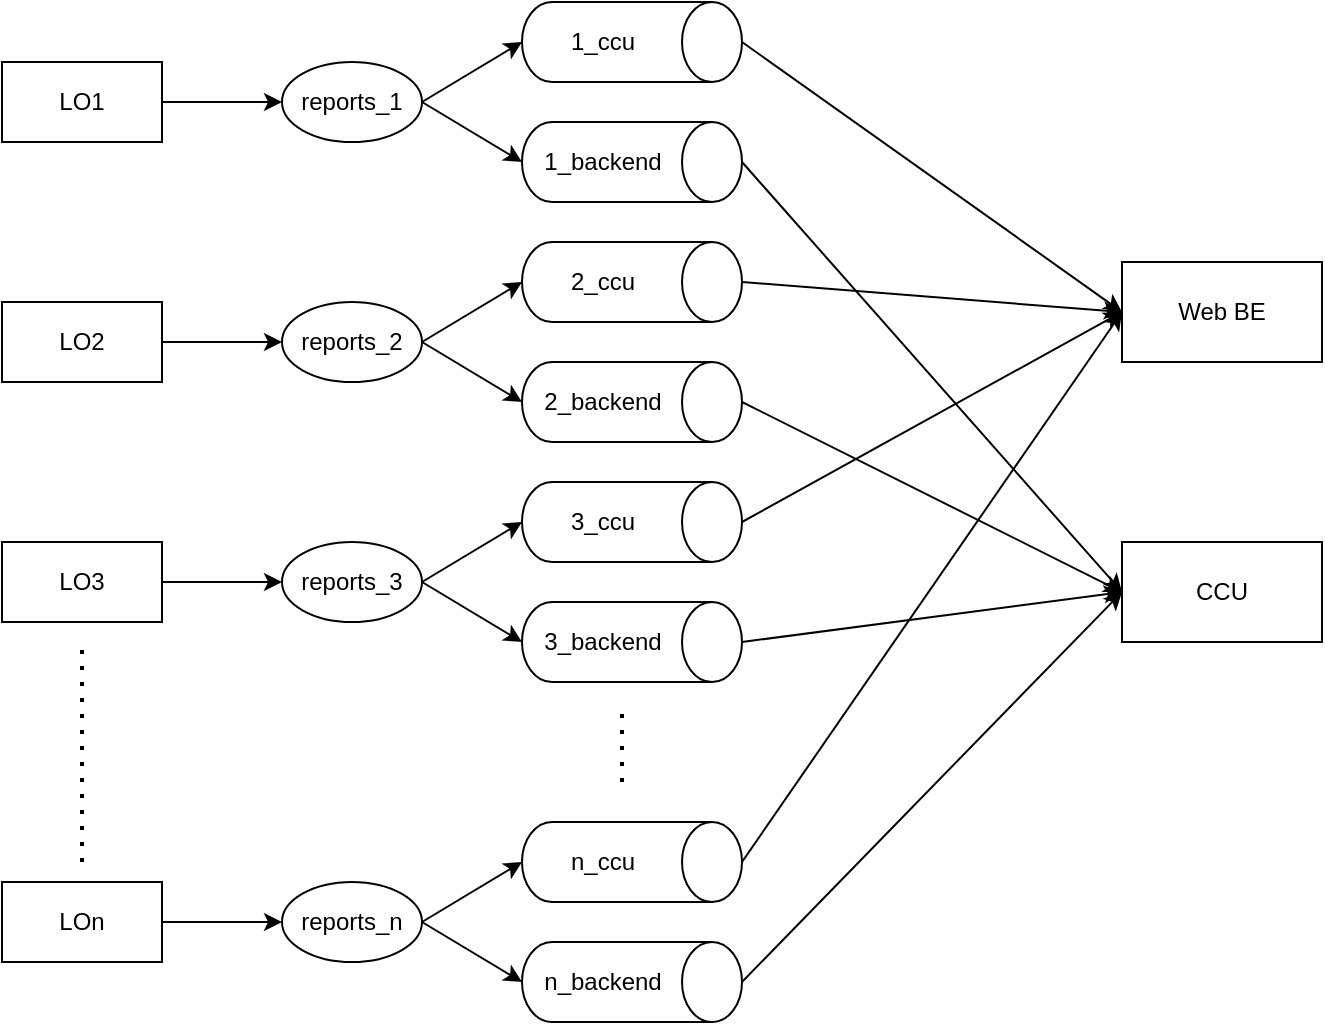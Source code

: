 <mxfile version="22.0.8" type="device">
  <diagram name="Page-1" id="IkbIfc3ZSEhyI_R9io6r">
    <mxGraphModel dx="1930" dy="938" grid="1" gridSize="10" guides="1" tooltips="1" connect="1" arrows="1" fold="1" page="1" pageScale="1" pageWidth="850" pageHeight="1100" math="0" shadow="0">
      <root>
        <mxCell id="0" />
        <mxCell id="1" parent="0" />
        <mxCell id="bWetTXV1wiz5X9XQihTL-10" style="edgeStyle=orthogonalEdgeStyle;rounded=0;orthogonalLoop=1;jettySize=auto;html=1;exitX=1;exitY=0.5;exitDx=0;exitDy=0;entryX=0;entryY=0.5;entryDx=0;entryDy=0;" edge="1" parent="1" source="bWetTXV1wiz5X9XQihTL-1" target="bWetTXV1wiz5X9XQihTL-5">
          <mxGeometry relative="1" as="geometry" />
        </mxCell>
        <mxCell id="bWetTXV1wiz5X9XQihTL-1" value="LO1" style="rounded=0;whiteSpace=wrap;html=1;" vertex="1" parent="1">
          <mxGeometry x="40" y="360" width="80" height="40" as="geometry" />
        </mxCell>
        <mxCell id="bWetTXV1wiz5X9XQihTL-11" style="edgeStyle=orthogonalEdgeStyle;rounded=0;orthogonalLoop=1;jettySize=auto;html=1;exitX=1;exitY=0.5;exitDx=0;exitDy=0;" edge="1" parent="1" source="bWetTXV1wiz5X9XQihTL-2" target="bWetTXV1wiz5X9XQihTL-6">
          <mxGeometry relative="1" as="geometry" />
        </mxCell>
        <mxCell id="bWetTXV1wiz5X9XQihTL-2" value="LO2" style="rounded=0;whiteSpace=wrap;html=1;" vertex="1" parent="1">
          <mxGeometry x="40" y="480" width="80" height="40" as="geometry" />
        </mxCell>
        <mxCell id="bWetTXV1wiz5X9XQihTL-12" style="edgeStyle=orthogonalEdgeStyle;rounded=0;orthogonalLoop=1;jettySize=auto;html=1;exitX=1;exitY=0.5;exitDx=0;exitDy=0;entryX=0;entryY=0.5;entryDx=0;entryDy=0;" edge="1" parent="1" source="bWetTXV1wiz5X9XQihTL-3" target="bWetTXV1wiz5X9XQihTL-7">
          <mxGeometry relative="1" as="geometry" />
        </mxCell>
        <mxCell id="bWetTXV1wiz5X9XQihTL-3" value="LO3" style="rounded=0;whiteSpace=wrap;html=1;" vertex="1" parent="1">
          <mxGeometry x="40" y="600" width="80" height="40" as="geometry" />
        </mxCell>
        <mxCell id="bWetTXV1wiz5X9XQihTL-13" style="edgeStyle=orthogonalEdgeStyle;rounded=0;orthogonalLoop=1;jettySize=auto;html=1;exitX=1;exitY=0.5;exitDx=0;exitDy=0;" edge="1" parent="1" source="bWetTXV1wiz5X9XQihTL-4" target="bWetTXV1wiz5X9XQihTL-8">
          <mxGeometry relative="1" as="geometry" />
        </mxCell>
        <mxCell id="bWetTXV1wiz5X9XQihTL-4" value="LOn" style="rounded=0;whiteSpace=wrap;html=1;" vertex="1" parent="1">
          <mxGeometry x="40" y="770" width="80" height="40" as="geometry" />
        </mxCell>
        <mxCell id="bWetTXV1wiz5X9XQihTL-5" value="reports_1" style="ellipse;whiteSpace=wrap;html=1;" vertex="1" parent="1">
          <mxGeometry x="180" y="360" width="70" height="40" as="geometry" />
        </mxCell>
        <mxCell id="bWetTXV1wiz5X9XQihTL-6" value="reports_2" style="ellipse;whiteSpace=wrap;html=1;" vertex="1" parent="1">
          <mxGeometry x="180" y="480" width="70" height="40" as="geometry" />
        </mxCell>
        <mxCell id="bWetTXV1wiz5X9XQihTL-7" value="reports_3" style="ellipse;whiteSpace=wrap;html=1;" vertex="1" parent="1">
          <mxGeometry x="180" y="600" width="70" height="40" as="geometry" />
        </mxCell>
        <mxCell id="bWetTXV1wiz5X9XQihTL-8" value="reports_n" style="ellipse;whiteSpace=wrap;html=1;" vertex="1" parent="1">
          <mxGeometry x="180" y="770" width="70" height="40" as="geometry" />
        </mxCell>
        <mxCell id="bWetTXV1wiz5X9XQihTL-32" style="edgeStyle=none;rounded=0;orthogonalLoop=1;jettySize=auto;html=1;exitX=0.5;exitY=0;exitDx=0;exitDy=0;exitPerimeter=0;entryX=0;entryY=0.5;entryDx=0;entryDy=0;" edge="1" parent="1" source="bWetTXV1wiz5X9XQihTL-14" target="bWetTXV1wiz5X9XQihTL-30">
          <mxGeometry relative="1" as="geometry" />
        </mxCell>
        <mxCell id="bWetTXV1wiz5X9XQihTL-14" value="" style="shape=cylinder3;whiteSpace=wrap;html=1;boundedLbl=1;backgroundOutline=1;size=15;rotation=90;" vertex="1" parent="1">
          <mxGeometry x="335" y="295" width="40" height="110" as="geometry" />
        </mxCell>
        <mxCell id="bWetTXV1wiz5X9XQihTL-31" style="edgeStyle=none;rounded=0;orthogonalLoop=1;jettySize=auto;html=1;exitX=0.5;exitY=0;exitDx=0;exitDy=0;exitPerimeter=0;entryX=0;entryY=0.5;entryDx=0;entryDy=0;" edge="1" parent="1" source="bWetTXV1wiz5X9XQihTL-15" target="bWetTXV1wiz5X9XQihTL-25">
          <mxGeometry relative="1" as="geometry" />
        </mxCell>
        <mxCell id="bWetTXV1wiz5X9XQihTL-15" value="" style="shape=cylinder3;whiteSpace=wrap;html=1;boundedLbl=1;backgroundOutline=1;size=15;rotation=90;" vertex="1" parent="1">
          <mxGeometry x="335" y="355" width="40" height="110" as="geometry" />
        </mxCell>
        <mxCell id="bWetTXV1wiz5X9XQihTL-33" style="edgeStyle=none;rounded=0;orthogonalLoop=1;jettySize=auto;html=1;exitX=0.5;exitY=0;exitDx=0;exitDy=0;exitPerimeter=0;entryX=0;entryY=0.5;entryDx=0;entryDy=0;" edge="1" parent="1" source="bWetTXV1wiz5X9XQihTL-16" target="bWetTXV1wiz5X9XQihTL-30">
          <mxGeometry relative="1" as="geometry" />
        </mxCell>
        <mxCell id="bWetTXV1wiz5X9XQihTL-16" value="" style="shape=cylinder3;whiteSpace=wrap;html=1;boundedLbl=1;backgroundOutline=1;size=15;rotation=90;" vertex="1" parent="1">
          <mxGeometry x="335" y="415" width="40" height="110" as="geometry" />
        </mxCell>
        <mxCell id="bWetTXV1wiz5X9XQihTL-34" style="edgeStyle=none;rounded=0;orthogonalLoop=1;jettySize=auto;html=1;exitX=0.5;exitY=0;exitDx=0;exitDy=0;exitPerimeter=0;entryX=0;entryY=0.5;entryDx=0;entryDy=0;" edge="1" parent="1" source="bWetTXV1wiz5X9XQihTL-17" target="bWetTXV1wiz5X9XQihTL-25">
          <mxGeometry relative="1" as="geometry" />
        </mxCell>
        <mxCell id="bWetTXV1wiz5X9XQihTL-17" value="" style="shape=cylinder3;whiteSpace=wrap;html=1;boundedLbl=1;backgroundOutline=1;size=15;rotation=90;" vertex="1" parent="1">
          <mxGeometry x="335" y="475" width="40" height="110" as="geometry" />
        </mxCell>
        <mxCell id="bWetTXV1wiz5X9XQihTL-35" style="edgeStyle=none;rounded=0;orthogonalLoop=1;jettySize=auto;html=1;exitX=0.5;exitY=0;exitDx=0;exitDy=0;exitPerimeter=0;entryX=0;entryY=0.5;entryDx=0;entryDy=0;" edge="1" parent="1" source="bWetTXV1wiz5X9XQihTL-18" target="bWetTXV1wiz5X9XQihTL-30">
          <mxGeometry relative="1" as="geometry" />
        </mxCell>
        <mxCell id="bWetTXV1wiz5X9XQihTL-18" value="" style="shape=cylinder3;whiteSpace=wrap;html=1;boundedLbl=1;backgroundOutline=1;size=15;rotation=90;" vertex="1" parent="1">
          <mxGeometry x="335" y="535" width="40" height="110" as="geometry" />
        </mxCell>
        <mxCell id="bWetTXV1wiz5X9XQihTL-36" style="edgeStyle=none;rounded=0;orthogonalLoop=1;jettySize=auto;html=1;exitX=0.5;exitY=0;exitDx=0;exitDy=0;exitPerimeter=0;entryX=0;entryY=0.5;entryDx=0;entryDy=0;" edge="1" parent="1" source="bWetTXV1wiz5X9XQihTL-19" target="bWetTXV1wiz5X9XQihTL-25">
          <mxGeometry relative="1" as="geometry" />
        </mxCell>
        <mxCell id="bWetTXV1wiz5X9XQihTL-19" value="" style="shape=cylinder3;whiteSpace=wrap;html=1;boundedLbl=1;backgroundOutline=1;size=15;rotation=90;" vertex="1" parent="1">
          <mxGeometry x="335" y="595" width="40" height="110" as="geometry" />
        </mxCell>
        <mxCell id="bWetTXV1wiz5X9XQihTL-37" style="edgeStyle=none;rounded=0;orthogonalLoop=1;jettySize=auto;html=1;exitX=0.5;exitY=0;exitDx=0;exitDy=0;exitPerimeter=0;entryX=0;entryY=0.5;entryDx=0;entryDy=0;" edge="1" parent="1" source="bWetTXV1wiz5X9XQihTL-20" target="bWetTXV1wiz5X9XQihTL-30">
          <mxGeometry relative="1" as="geometry" />
        </mxCell>
        <mxCell id="bWetTXV1wiz5X9XQihTL-20" value="" style="shape=cylinder3;whiteSpace=wrap;html=1;boundedLbl=1;backgroundOutline=1;size=15;rotation=90;" vertex="1" parent="1">
          <mxGeometry x="335" y="705" width="40" height="110" as="geometry" />
        </mxCell>
        <mxCell id="bWetTXV1wiz5X9XQihTL-38" style="edgeStyle=none;rounded=0;orthogonalLoop=1;jettySize=auto;html=1;exitX=0.5;exitY=0;exitDx=0;exitDy=0;exitPerimeter=0;entryX=0;entryY=0.5;entryDx=0;entryDy=0;" edge="1" parent="1" source="bWetTXV1wiz5X9XQihTL-21" target="bWetTXV1wiz5X9XQihTL-25">
          <mxGeometry relative="1" as="geometry" />
        </mxCell>
        <mxCell id="bWetTXV1wiz5X9XQihTL-21" value="" style="shape=cylinder3;whiteSpace=wrap;html=1;boundedLbl=1;backgroundOutline=1;size=15;rotation=90;" vertex="1" parent="1">
          <mxGeometry x="335" y="765" width="40" height="110" as="geometry" />
        </mxCell>
        <mxCell id="bWetTXV1wiz5X9XQihTL-23" style="edgeStyle=none;rounded=0;orthogonalLoop=1;jettySize=auto;html=1;exitX=1;exitY=0.5;exitDx=0;exitDy=0;entryX=0.5;entryY=1;entryDx=0;entryDy=0;entryPerimeter=0;" edge="1" parent="1" source="bWetTXV1wiz5X9XQihTL-5" target="bWetTXV1wiz5X9XQihTL-14">
          <mxGeometry relative="1" as="geometry" />
        </mxCell>
        <mxCell id="bWetTXV1wiz5X9XQihTL-24" style="edgeStyle=none;rounded=0;orthogonalLoop=1;jettySize=auto;html=1;exitX=1;exitY=0.5;exitDx=0;exitDy=0;entryX=0.5;entryY=1;entryDx=0;entryDy=0;entryPerimeter=0;" edge="1" parent="1" source="bWetTXV1wiz5X9XQihTL-5" target="bWetTXV1wiz5X9XQihTL-15">
          <mxGeometry relative="1" as="geometry" />
        </mxCell>
        <mxCell id="bWetTXV1wiz5X9XQihTL-25" value="CCU" style="rounded=0;whiteSpace=wrap;html=1;" vertex="1" parent="1">
          <mxGeometry x="600" y="600" width="100" height="50" as="geometry" />
        </mxCell>
        <mxCell id="bWetTXV1wiz5X9XQihTL-30" value="Web BE" style="rounded=0;whiteSpace=wrap;html=1;" vertex="1" parent="1">
          <mxGeometry x="600" y="460" width="100" height="50" as="geometry" />
        </mxCell>
        <mxCell id="bWetTXV1wiz5X9XQihTL-39" style="edgeStyle=none;rounded=0;orthogonalLoop=1;jettySize=auto;html=1;exitX=1;exitY=0.5;exitDx=0;exitDy=0;entryX=0.5;entryY=1;entryDx=0;entryDy=0;entryPerimeter=0;" edge="1" parent="1" source="bWetTXV1wiz5X9XQihTL-6" target="bWetTXV1wiz5X9XQihTL-16">
          <mxGeometry relative="1" as="geometry" />
        </mxCell>
        <mxCell id="bWetTXV1wiz5X9XQihTL-40" style="edgeStyle=none;rounded=0;orthogonalLoop=1;jettySize=auto;html=1;exitX=1;exitY=0.5;exitDx=0;exitDy=0;entryX=0.5;entryY=1;entryDx=0;entryDy=0;entryPerimeter=0;" edge="1" parent="1" source="bWetTXV1wiz5X9XQihTL-6" target="bWetTXV1wiz5X9XQihTL-17">
          <mxGeometry relative="1" as="geometry" />
        </mxCell>
        <mxCell id="bWetTXV1wiz5X9XQihTL-41" style="edgeStyle=none;rounded=0;orthogonalLoop=1;jettySize=auto;html=1;exitX=1;exitY=0.5;exitDx=0;exitDy=0;entryX=0.5;entryY=1;entryDx=0;entryDy=0;entryPerimeter=0;" edge="1" parent="1" source="bWetTXV1wiz5X9XQihTL-7" target="bWetTXV1wiz5X9XQihTL-18">
          <mxGeometry relative="1" as="geometry" />
        </mxCell>
        <mxCell id="bWetTXV1wiz5X9XQihTL-42" style="edgeStyle=none;rounded=0;orthogonalLoop=1;jettySize=auto;html=1;exitX=1;exitY=0.5;exitDx=0;exitDy=0;entryX=0.5;entryY=1;entryDx=0;entryDy=0;entryPerimeter=0;" edge="1" parent="1" source="bWetTXV1wiz5X9XQihTL-7" target="bWetTXV1wiz5X9XQihTL-19">
          <mxGeometry relative="1" as="geometry" />
        </mxCell>
        <mxCell id="bWetTXV1wiz5X9XQihTL-43" style="edgeStyle=none;rounded=0;orthogonalLoop=1;jettySize=auto;html=1;exitX=1;exitY=0.5;exitDx=0;exitDy=0;entryX=0.5;entryY=1;entryDx=0;entryDy=0;entryPerimeter=0;" edge="1" parent="1" source="bWetTXV1wiz5X9XQihTL-8" target="bWetTXV1wiz5X9XQihTL-20">
          <mxGeometry relative="1" as="geometry" />
        </mxCell>
        <mxCell id="bWetTXV1wiz5X9XQihTL-44" style="edgeStyle=none;rounded=0;orthogonalLoop=1;jettySize=auto;html=1;exitX=1;exitY=0.5;exitDx=0;exitDy=0;entryX=0.5;entryY=1;entryDx=0;entryDy=0;entryPerimeter=0;" edge="1" parent="1" source="bWetTXV1wiz5X9XQihTL-8" target="bWetTXV1wiz5X9XQihTL-21">
          <mxGeometry relative="1" as="geometry" />
        </mxCell>
        <mxCell id="bWetTXV1wiz5X9XQihTL-45" value="1_ccu" style="text;html=1;align=center;verticalAlign=middle;resizable=0;points=[];autosize=1;strokeColor=none;fillColor=none;" vertex="1" parent="1">
          <mxGeometry x="310" y="335" width="60" height="30" as="geometry" />
        </mxCell>
        <mxCell id="bWetTXV1wiz5X9XQihTL-46" value="2_ccu" style="text;html=1;align=center;verticalAlign=middle;resizable=0;points=[];autosize=1;strokeColor=none;fillColor=none;" vertex="1" parent="1">
          <mxGeometry x="310" y="455" width="60" height="30" as="geometry" />
        </mxCell>
        <mxCell id="bWetTXV1wiz5X9XQihTL-47" value="3_ccu" style="text;html=1;align=center;verticalAlign=middle;resizable=0;points=[];autosize=1;strokeColor=none;fillColor=none;" vertex="1" parent="1">
          <mxGeometry x="310" y="575" width="60" height="30" as="geometry" />
        </mxCell>
        <mxCell id="bWetTXV1wiz5X9XQihTL-48" value="n_ccu" style="text;html=1;align=center;verticalAlign=middle;resizable=0;points=[];autosize=1;strokeColor=none;fillColor=none;" vertex="1" parent="1">
          <mxGeometry x="310" y="745" width="60" height="30" as="geometry" />
        </mxCell>
        <mxCell id="bWetTXV1wiz5X9XQihTL-50" value="1_backend" style="text;html=1;align=center;verticalAlign=middle;resizable=0;points=[];autosize=1;strokeColor=none;fillColor=none;" vertex="1" parent="1">
          <mxGeometry x="300" y="395" width="80" height="30" as="geometry" />
        </mxCell>
        <mxCell id="bWetTXV1wiz5X9XQihTL-52" value="2_backend" style="text;html=1;align=center;verticalAlign=middle;resizable=0;points=[];autosize=1;strokeColor=none;fillColor=none;" vertex="1" parent="1">
          <mxGeometry x="300" y="515" width="80" height="30" as="geometry" />
        </mxCell>
        <mxCell id="bWetTXV1wiz5X9XQihTL-53" value="3_backend" style="text;html=1;align=center;verticalAlign=middle;resizable=0;points=[];autosize=1;strokeColor=none;fillColor=none;" vertex="1" parent="1">
          <mxGeometry x="300" y="635" width="80" height="30" as="geometry" />
        </mxCell>
        <mxCell id="bWetTXV1wiz5X9XQihTL-54" value="n_backend" style="text;html=1;align=center;verticalAlign=middle;resizable=0;points=[];autosize=1;strokeColor=none;fillColor=none;" vertex="1" parent="1">
          <mxGeometry x="300" y="805" width="80" height="30" as="geometry" />
        </mxCell>
        <mxCell id="bWetTXV1wiz5X9XQihTL-55" value="" style="endArrow=none;dashed=1;html=1;dashPattern=1 3;strokeWidth=2;rounded=0;" edge="1" parent="1">
          <mxGeometry width="50" height="50" relative="1" as="geometry">
            <mxPoint x="350" y="720" as="sourcePoint" />
            <mxPoint x="350" y="680" as="targetPoint" />
          </mxGeometry>
        </mxCell>
        <mxCell id="bWetTXV1wiz5X9XQihTL-56" value="" style="endArrow=none;dashed=1;html=1;dashPattern=1 3;strokeWidth=2;rounded=0;" edge="1" parent="1">
          <mxGeometry width="50" height="50" relative="1" as="geometry">
            <mxPoint x="80" y="760" as="sourcePoint" />
            <mxPoint x="80" y="650" as="targetPoint" />
          </mxGeometry>
        </mxCell>
      </root>
    </mxGraphModel>
  </diagram>
</mxfile>
